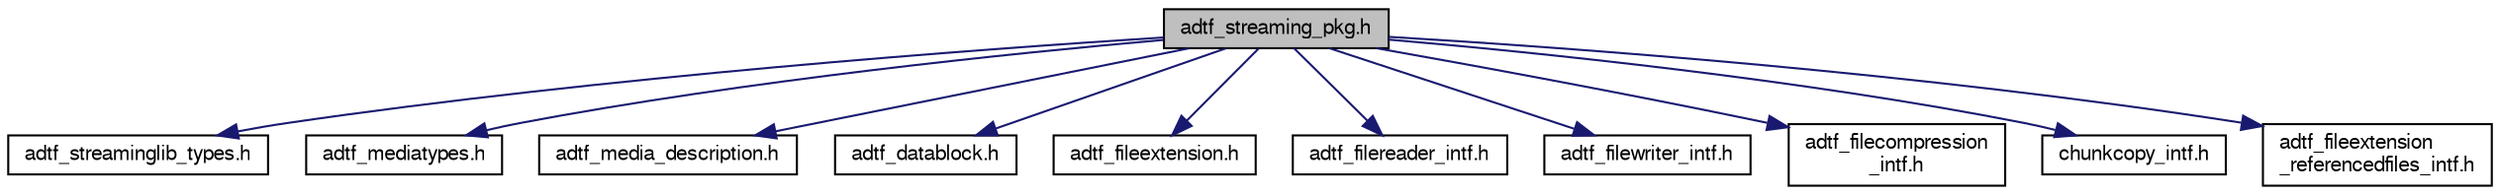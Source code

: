 digraph "adtf_streaming_pkg.h"
{
  edge [fontname="FreeSans",fontsize="10",labelfontname="FreeSans",labelfontsize="10"];
  node [fontname="FreeSans",fontsize="10",shape=record];
  Node1 [label="adtf_streaming_pkg.h",height=0.2,width=0.4,color="black", fillcolor="grey75", style="filled", fontcolor="black"];
  Node1 -> Node2 [color="midnightblue",fontsize="10",style="solid",fontname="FreeSans"];
  Node2 [label="adtf_streaminglib_types.h",height=0.2,width=0.4,color="black", fillcolor="white", style="filled",URL="$adtf__streaminglib__types_8h.html",tooltip="ADTF Streaming Library Types. "];
  Node1 -> Node3 [color="midnightblue",fontsize="10",style="solid",fontname="FreeSans"];
  Node3 [label="adtf_mediatypes.h",height=0.2,width=0.4,color="black", fillcolor="white", style="filled",URL="$adtf__mediatypes_8h.html",tooltip="Default media types. "];
  Node1 -> Node4 [color="midnightblue",fontsize="10",style="solid",fontname="FreeSans"];
  Node4 [label="adtf_media_description.h",height=0.2,width=0.4,color="black", fillcolor="white", style="filled",URL="$adtf__media__description_8h.html",tooltip="Copyright © Audi Electronics Venture GmbH. "];
  Node1 -> Node5 [color="midnightblue",fontsize="10",style="solid",fontname="FreeSans"];
  Node5 [label="adtf_datablock.h",height=0.2,width=0.4,color="black", fillcolor="white", style="filled",URL="$adtf__datablock_8h.html",tooltip="DataBlock container for one mediasample. "];
  Node1 -> Node6 [color="midnightblue",fontsize="10",style="solid",fontname="FreeSans"];
  Node6 [label="adtf_fileextension.h",height=0.2,width=0.4,color="black", fillcolor="white", style="filled",URL="$adtf__fileextension_8h.html",tooltip="Container class for a file extension. "];
  Node1 -> Node7 [color="midnightblue",fontsize="10",style="solid",fontname="FreeSans"];
  Node7 [label="adtf_filereader_intf.h",height=0.2,width=0.4,color="black", fillcolor="white", style="filled",URL="$adtf__filereader__intf_8h.html",tooltip="Copyright © Audi Electronics Venture GmbH. "];
  Node1 -> Node8 [color="midnightblue",fontsize="10",style="solid",fontname="FreeSans"];
  Node8 [label="adtf_filewriter_intf.h",height=0.2,width=0.4,color="black", fillcolor="white", style="filled",URL="$adtf__filewriter__intf_8h.html",tooltip="ADTF File Writer Interface. "];
  Node1 -> Node9 [color="midnightblue",fontsize="10",style="solid",fontname="FreeSans"];
  Node9 [label="adtf_filecompression\l_intf.h",height=0.2,width=0.4,color="black", fillcolor="white", style="filled",URL="$adtf__filecompression__intf_8h.html",tooltip="Copyright © Audi Electronics Venture GmbH. "];
  Node1 -> Node10 [color="midnightblue",fontsize="10",style="solid",fontname="FreeSans"];
  Node10 [label="chunkcopy_intf.h",height=0.2,width=0.4,color="black", fillcolor="white", style="filled",URL="$chunkcopy__intf_8h.html",tooltip="Copyright © Audi Electronics Venture GmbH. "];
  Node1 -> Node11 [color="midnightblue",fontsize="10",style="solid",fontname="FreeSans"];
  Node11 [label="adtf_fileextension\l_referencedfiles_intf.h",height=0.2,width=0.4,color="black", fillcolor="white", style="filled",URL="$adtf__fileextension__referencedfiles__intf_8h.html",tooltip="Interface for a container class for easy accessing ADTF file extension \"referencedfiles\". "];
}
